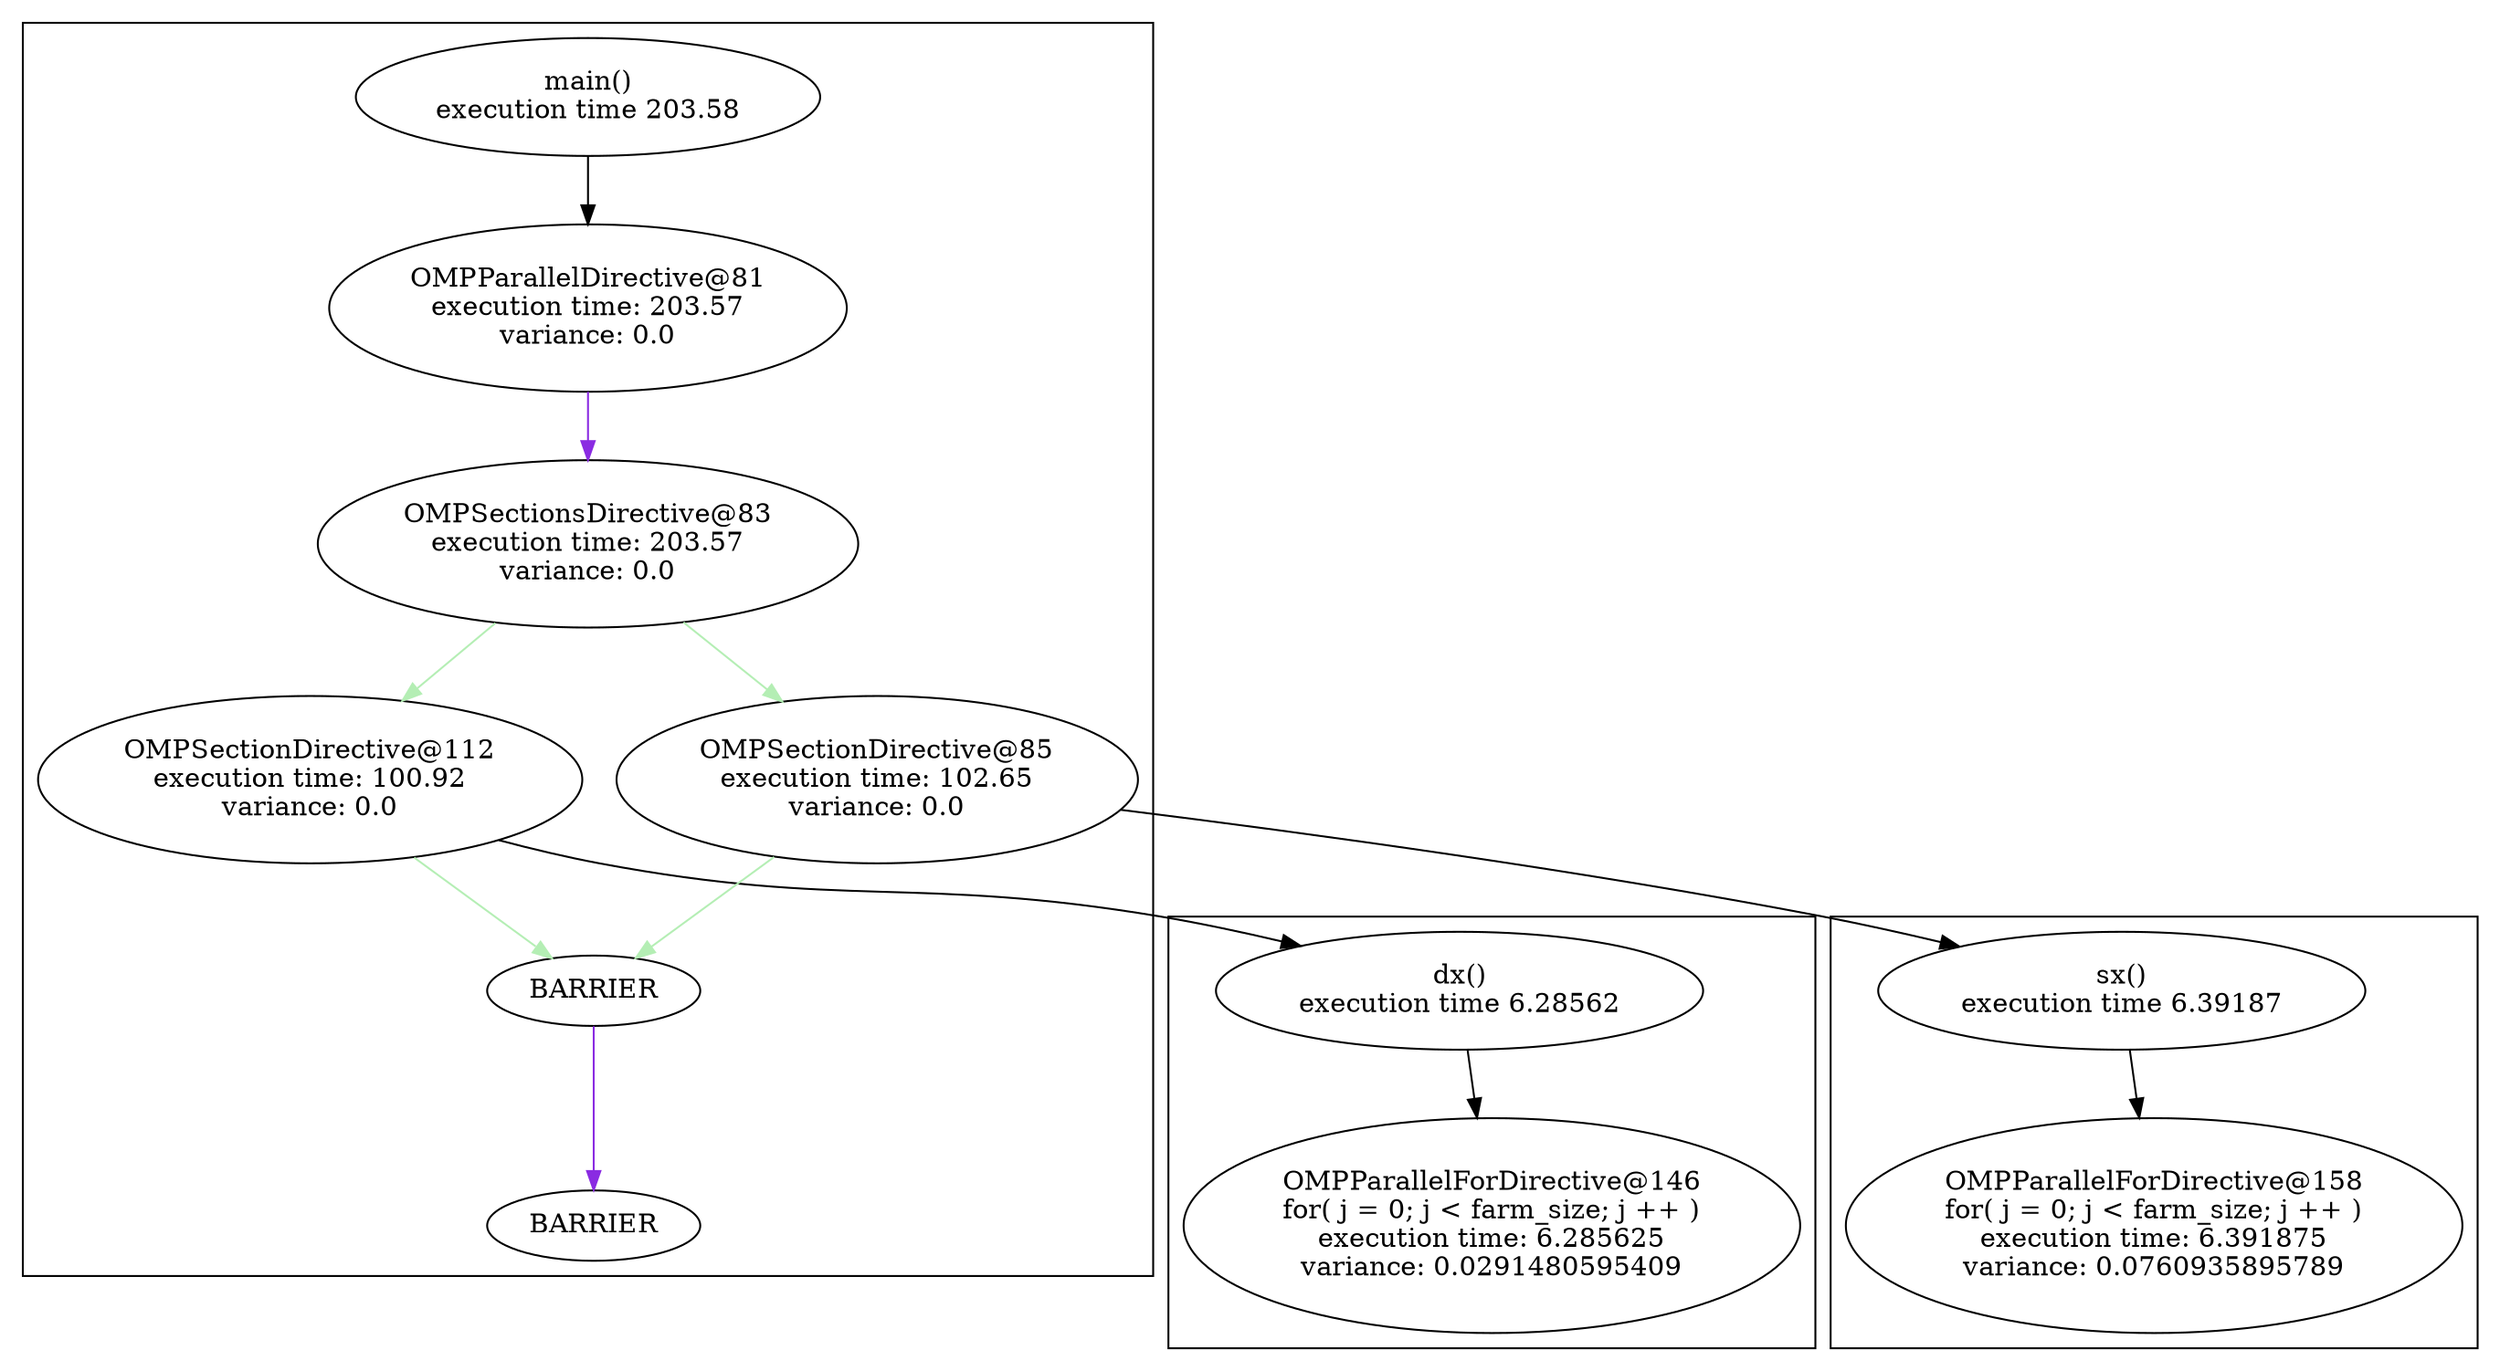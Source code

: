 digraph G {
	graph [compound=true];
	node [label="\N"];
	graph [bb="0,0,1306,714"];
	subgraph cluster_0 {
		graph [bb="8,46,602,706"];
		81 [label="OMPParallelDirective@81\nexecution time: 203.57\nvariance: 0.0", root=62, pos="305,556", width="3.7778", height="1.2222"];
		62 [label="main()\nexecution time 203.58", root=62, pos="305,667", width="3.3889", height="0.86111"];
		112 [label="OMPSectionDirective@112\nexecution time: 100.92\nvariance: 0.0", root=62, pos="159,308", width="3.9722", height="1.2222"];
		83 [label="OMPSectionsDirective@83\nexecution time: 203.57\nvariance: 0.0", root=62, pos="305,432", width="3.9444", height="1.2222"];
		"83_end" [label=BARRIER, root=62, pos="308,197", width="1.5556", height="0.51389"];
		"81_end" [label=BARRIER, root=62, pos="308,73", width="1.5556", height="0.51389"];
		85 [label="OMPSectionDirective@85\nexecution time: 102.65\nvariance: 0.0", root=62, pos="457,308", width="3.8056", height="1.2222"];
		83 -> 85 [color=darkseagreen2, pos="e,406.61,349.11 355.61,390.71 369.46,379.42 384.57,367.09 398.81,355.47"];
		81 -> 83 [color=blueviolet, pos="e,305,476.34 305,511.93 305,503.72 305,495.04 305,486.56"];
		62 -> 81 [pos="e,305,600.23 305,635.78 305,627.86 305,619.11 305,610.39"];
		85 -> "83_end" [color=darkseagreen2, pos="e,330.7,213.91 402.36,267.3 381.09,251.45 357.49,233.87 339.22,220.25"];
		112 -> "83_end" [color=darkseagreen2, pos="e,285.3,213.91 213.64,267.3 234.91,251.45 258.51,233.87 276.78,220.25"];
		"83_end" -> "81_end" [color=blueviolet, pos="e,308,91.691 308,178.44 308,158.16 308,125.44 308,101.82"];
		83 -> 112 [color=darkseagreen2, pos="e,208.14,349.74 255.98,390.36 243.1,379.43 229.1,367.53 215.84,356.28"];
	}
	subgraph cluster_1 {
		graph [bb="610,8,950,236"];
		146 [label="OMPParallelForDirective@146\nfor( j = 0; j < farm_size; j ++ )\nexecution time: 6.285625\nvariance: 0.0291480595409", root=144, pos="780,73", width="4.5", height="1.5694"];
		144 [label="dx()\nexecution time 6.28562", root=144, pos="763,197", width="3.5556", height="0.86111"];
		144 -> 146 [pos="e,772.2,129.87 767.29,165.71 768.38,157.79 769.59,148.97 770.81,140.01"];
	}
	subgraph cluster_2 {
		graph [bb="958,8,1298,236"];
		158 [label="OMPParallelForDirective@158\nfor( j = 0; j < farm_size; j ++ )\nexecution time: 6.391875\nvariance: 0.0760935895789", root=156, pos="1128,73", width="4.5", height="1.5694"];
		156 [label="sx()\nexecution time 6.39187", root=156, pos="1111,197", width="3.5556", height="0.86111"];
		156 -> 158 [pos="e,1120.2,129.87 1115.3,165.71 1116.4,157.79 1117.6,148.97 1118.8,140.01"];
	}
	112 -> 144 [pos="e,678.75,220.38 258.51,276.31 275.88,271.62 293.86,267.26 311,264 440.37,239.36 476.18,258.16 606,236 626.46,232.51 648.19,227.78\
 668.76,222.82"];
	85 -> 156 [pos="e,1025,220.01 585.8,292.92 686.48,280.27 829.73,260.37 954,236 973.9,232.1 995.05,227.3 1015.2,222.41"];
}
